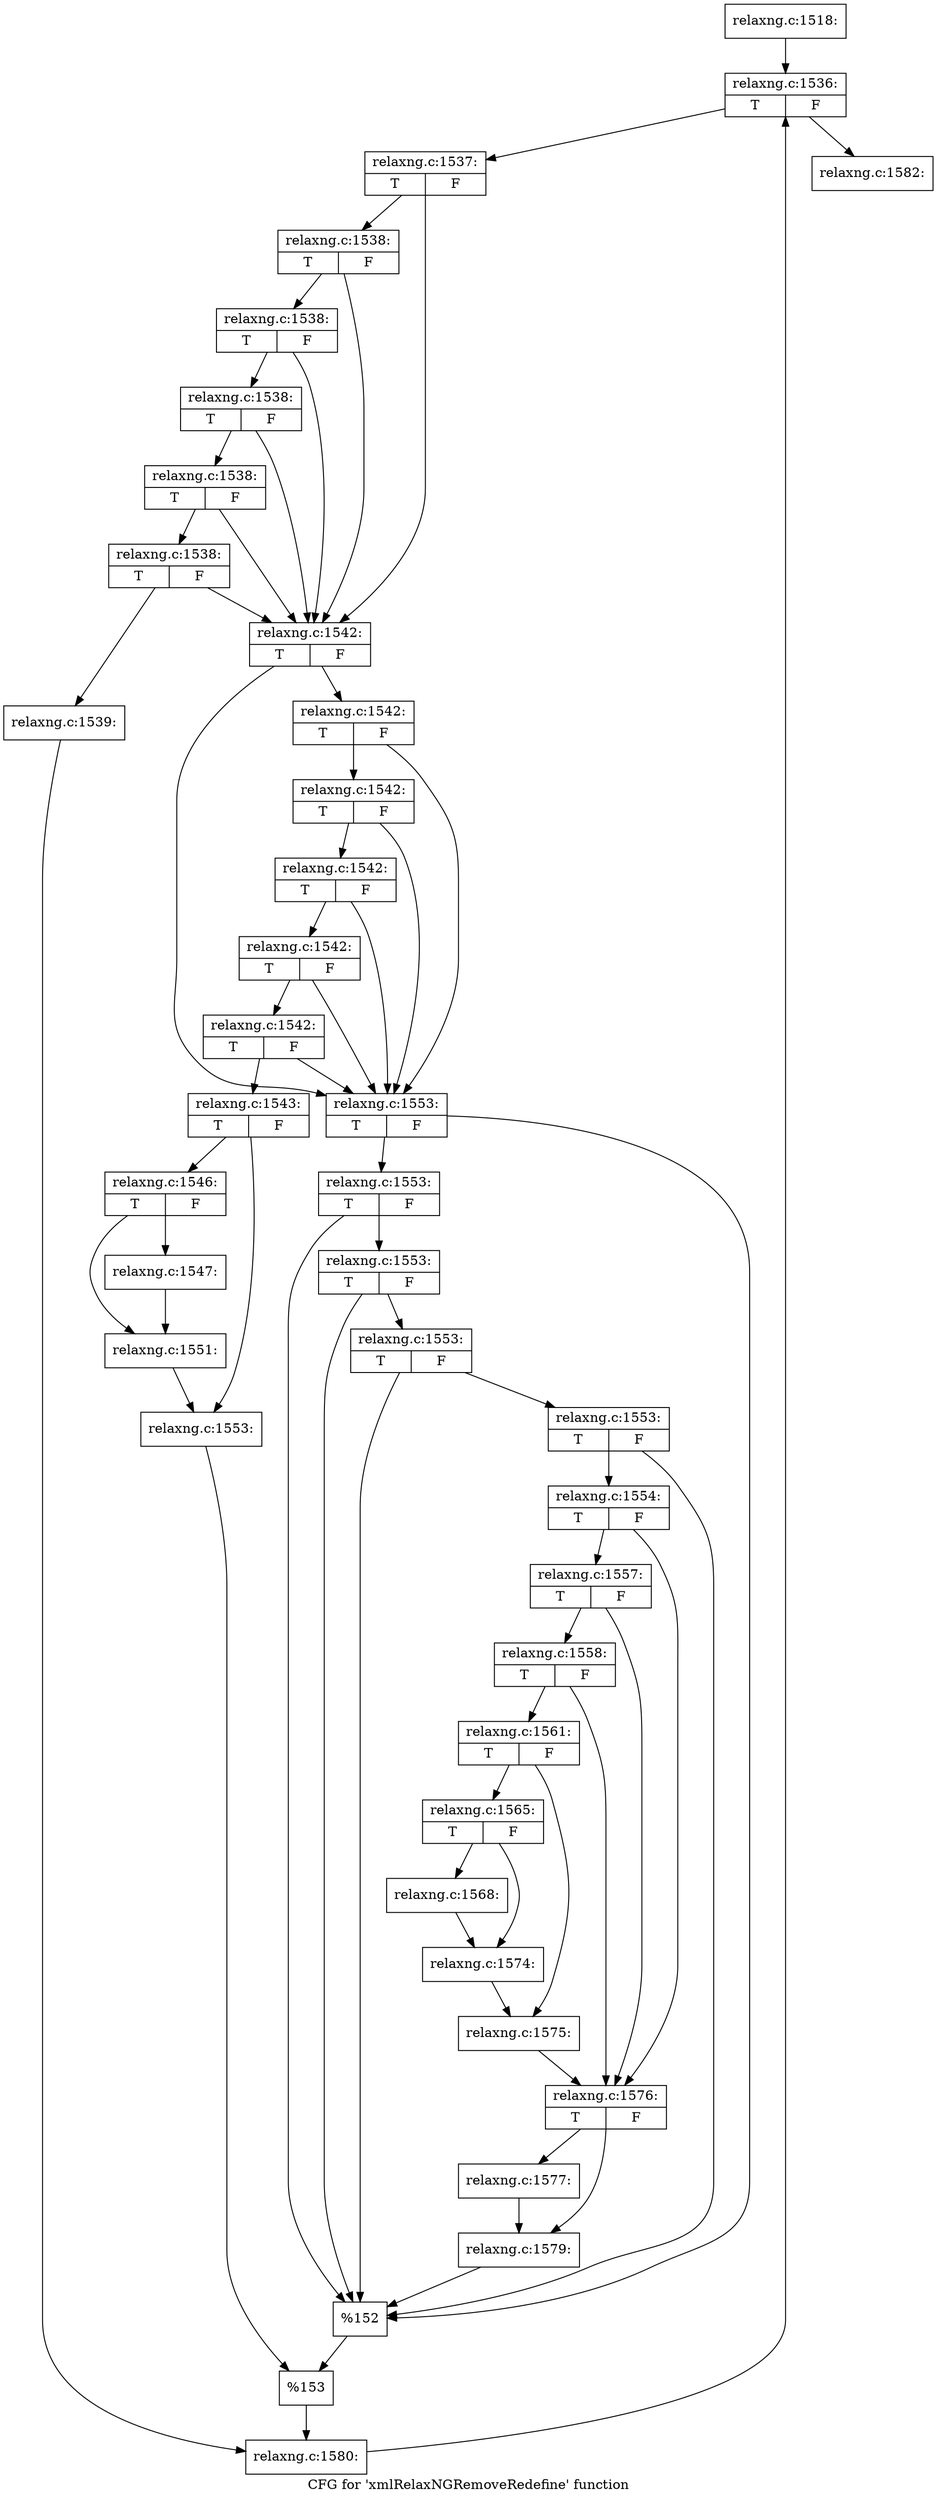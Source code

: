 digraph "CFG for 'xmlRelaxNGRemoveRedefine' function" {
	label="CFG for 'xmlRelaxNGRemoveRedefine' function";

	Node0x555e9c2d8730 [shape=record,label="{relaxng.c:1518:}"];
	Node0x555e9c2d8730 -> Node0x555e9c2dd0e0;
	Node0x555e9c2dd0e0 [shape=record,label="{relaxng.c:1536:|{<s0>T|<s1>F}}"];
	Node0x555e9c2dd0e0 -> Node0x555e9c2dd4a0;
	Node0x555e9c2dd0e0 -> Node0x555e9c2dd2c0;
	Node0x555e9c2dd4a0 [shape=record,label="{relaxng.c:1537:|{<s0>T|<s1>F}}"];
	Node0x555e9c2dd4a0 -> Node0x555e9c2dd860;
	Node0x555e9c2dd4a0 -> Node0x555e9c2dd810;
	Node0x555e9c2dd860 [shape=record,label="{relaxng.c:1538:|{<s0>T|<s1>F}}"];
	Node0x555e9c2dd860 -> Node0x555e9c2ddca0;
	Node0x555e9c2dd860 -> Node0x555e9c2dd810;
	Node0x555e9c2ddca0 [shape=record,label="{relaxng.c:1538:|{<s0>T|<s1>F}}"];
	Node0x555e9c2ddca0 -> Node0x555e9c2ddc50;
	Node0x555e9c2ddca0 -> Node0x555e9c2dd810;
	Node0x555e9c2ddc50 [shape=record,label="{relaxng.c:1538:|{<s0>T|<s1>F}}"];
	Node0x555e9c2ddc50 -> Node0x555e9c2ddc00;
	Node0x555e9c2ddc50 -> Node0x555e9c2dd810;
	Node0x555e9c2ddc00 [shape=record,label="{relaxng.c:1538:|{<s0>T|<s1>F}}"];
	Node0x555e9c2ddc00 -> Node0x555e9c2ddb80;
	Node0x555e9c2ddc00 -> Node0x555e9c2dd810;
	Node0x555e9c2ddb80 [shape=record,label="{relaxng.c:1538:|{<s0>T|<s1>F}}"];
	Node0x555e9c2ddb80 -> Node0x555e9c2dd770;
	Node0x555e9c2ddb80 -> Node0x555e9c2dd810;
	Node0x555e9c2dd770 [shape=record,label="{relaxng.c:1539:}"];
	Node0x555e9c2dd770 -> Node0x555e9c2dd7c0;
	Node0x555e9c2dd810 [shape=record,label="{relaxng.c:1542:|{<s0>T|<s1>F}}"];
	Node0x555e9c2dd810 -> Node0x555e9c399fd0;
	Node0x555e9c2dd810 -> Node0x555e9c399f80;
	Node0x555e9c399fd0 [shape=record,label="{relaxng.c:1542:|{<s0>T|<s1>F}}"];
	Node0x555e9c399fd0 -> Node0x555e9c39a410;
	Node0x555e9c399fd0 -> Node0x555e9c399f80;
	Node0x555e9c39a410 [shape=record,label="{relaxng.c:1542:|{<s0>T|<s1>F}}"];
	Node0x555e9c39a410 -> Node0x555e9c39a3c0;
	Node0x555e9c39a410 -> Node0x555e9c399f80;
	Node0x555e9c39a3c0 [shape=record,label="{relaxng.c:1542:|{<s0>T|<s1>F}}"];
	Node0x555e9c39a3c0 -> Node0x555e9c39a370;
	Node0x555e9c39a3c0 -> Node0x555e9c399f80;
	Node0x555e9c39a370 [shape=record,label="{relaxng.c:1542:|{<s0>T|<s1>F}}"];
	Node0x555e9c39a370 -> Node0x555e9c39a2f0;
	Node0x555e9c39a370 -> Node0x555e9c399f80;
	Node0x555e9c39a2f0 [shape=record,label="{relaxng.c:1542:|{<s0>T|<s1>F}}"];
	Node0x555e9c39a2f0 -> Node0x555e9c399ee0;
	Node0x555e9c39a2f0 -> Node0x555e9c399f80;
	Node0x555e9c399ee0 [shape=record,label="{relaxng.c:1543:|{<s0>T|<s1>F}}"];
	Node0x555e9c399ee0 -> Node0x555e9c39b690;
	Node0x555e9c399ee0 -> Node0x555e9c39b6e0;
	Node0x555e9c39b690 [shape=record,label="{relaxng.c:1546:|{<s0>T|<s1>F}}"];
	Node0x555e9c39b690 -> Node0x555e9c39baa0;
	Node0x555e9c39b690 -> Node0x555e9c39baf0;
	Node0x555e9c39baa0 [shape=record,label="{relaxng.c:1547:}"];
	Node0x555e9c39baa0 -> Node0x555e9c39baf0;
	Node0x555e9c39baf0 [shape=record,label="{relaxng.c:1551:}"];
	Node0x555e9c39baf0 -> Node0x555e9c39b6e0;
	Node0x555e9c39b6e0 [shape=record,label="{relaxng.c:1553:}"];
	Node0x555e9c39b6e0 -> Node0x555e9c399f30;
	Node0x555e9c399f80 [shape=record,label="{relaxng.c:1553:|{<s0>T|<s1>F}}"];
	Node0x555e9c399f80 -> Node0x555e9c39c8e0;
	Node0x555e9c399f80 -> Node0x555e9c39c770;
	Node0x555e9c39c8e0 [shape=record,label="{relaxng.c:1553:|{<s0>T|<s1>F}}"];
	Node0x555e9c39c8e0 -> Node0x555e9c39c890;
	Node0x555e9c39c8e0 -> Node0x555e9c39c770;
	Node0x555e9c39c890 [shape=record,label="{relaxng.c:1553:|{<s0>T|<s1>F}}"];
	Node0x555e9c39c890 -> Node0x555e9c39c840;
	Node0x555e9c39c890 -> Node0x555e9c39c770;
	Node0x555e9c39c840 [shape=record,label="{relaxng.c:1553:|{<s0>T|<s1>F}}"];
	Node0x555e9c39c840 -> Node0x555e9c39c7c0;
	Node0x555e9c39c840 -> Node0x555e9c39c770;
	Node0x555e9c39c7c0 [shape=record,label="{relaxng.c:1553:|{<s0>T|<s1>F}}"];
	Node0x555e9c39c7c0 -> Node0x555e9c39c720;
	Node0x555e9c39c7c0 -> Node0x555e9c39c770;
	Node0x555e9c39c720 [shape=record,label="{relaxng.c:1554:|{<s0>T|<s1>F}}"];
	Node0x555e9c39c720 -> Node0x555e9c39e1b0;
	Node0x555e9c39c720 -> Node0x555e9c39e0e0;
	Node0x555e9c39e1b0 [shape=record,label="{relaxng.c:1557:|{<s0>T|<s1>F}}"];
	Node0x555e9c39e1b0 -> Node0x555e9c39e130;
	Node0x555e9c39e1b0 -> Node0x555e9c39e0e0;
	Node0x555e9c39e130 [shape=record,label="{relaxng.c:1558:|{<s0>T|<s1>F}}"];
	Node0x555e9c39e130 -> Node0x555e9c39e090;
	Node0x555e9c39e130 -> Node0x555e9c39e0e0;
	Node0x555e9c39e090 [shape=record,label="{relaxng.c:1561:|{<s0>T|<s1>F}}"];
	Node0x555e9c39e090 -> Node0x555e9c39ed30;
	Node0x555e9c39e090 -> Node0x555e9c39ed80;
	Node0x555e9c39ed30 [shape=record,label="{relaxng.c:1565:|{<s0>T|<s1>F}}"];
	Node0x555e9c39ed30 -> Node0x555e9c39f4e0;
	Node0x555e9c39ed30 -> Node0x555e9c39f530;
	Node0x555e9c39f4e0 [shape=record,label="{relaxng.c:1568:}"];
	Node0x555e9c39f4e0 -> Node0x555e9c39f530;
	Node0x555e9c39f530 [shape=record,label="{relaxng.c:1574:}"];
	Node0x555e9c39f530 -> Node0x555e9c39ed80;
	Node0x555e9c39ed80 [shape=record,label="{relaxng.c:1575:}"];
	Node0x555e9c39ed80 -> Node0x555e9c39e0e0;
	Node0x555e9c39e0e0 [shape=record,label="{relaxng.c:1576:|{<s0>T|<s1>F}}"];
	Node0x555e9c39e0e0 -> Node0x555e9c3a02a0;
	Node0x555e9c39e0e0 -> Node0x555e9c3a02f0;
	Node0x555e9c3a02a0 [shape=record,label="{relaxng.c:1577:}"];
	Node0x555e9c3a02a0 -> Node0x555e9c3a02f0;
	Node0x555e9c3a02f0 [shape=record,label="{relaxng.c:1579:}"];
	Node0x555e9c3a02f0 -> Node0x555e9c39c770;
	Node0x555e9c39c770 [shape=record,label="{%152}"];
	Node0x555e9c39c770 -> Node0x555e9c399f30;
	Node0x555e9c399f30 [shape=record,label="{%153}"];
	Node0x555e9c399f30 -> Node0x555e9c2dd7c0;
	Node0x555e9c2dd7c0 [shape=record,label="{relaxng.c:1580:}"];
	Node0x555e9c2dd7c0 -> Node0x555e9c2dd0e0;
	Node0x555e9c2dd2c0 [shape=record,label="{relaxng.c:1582:}"];
}
